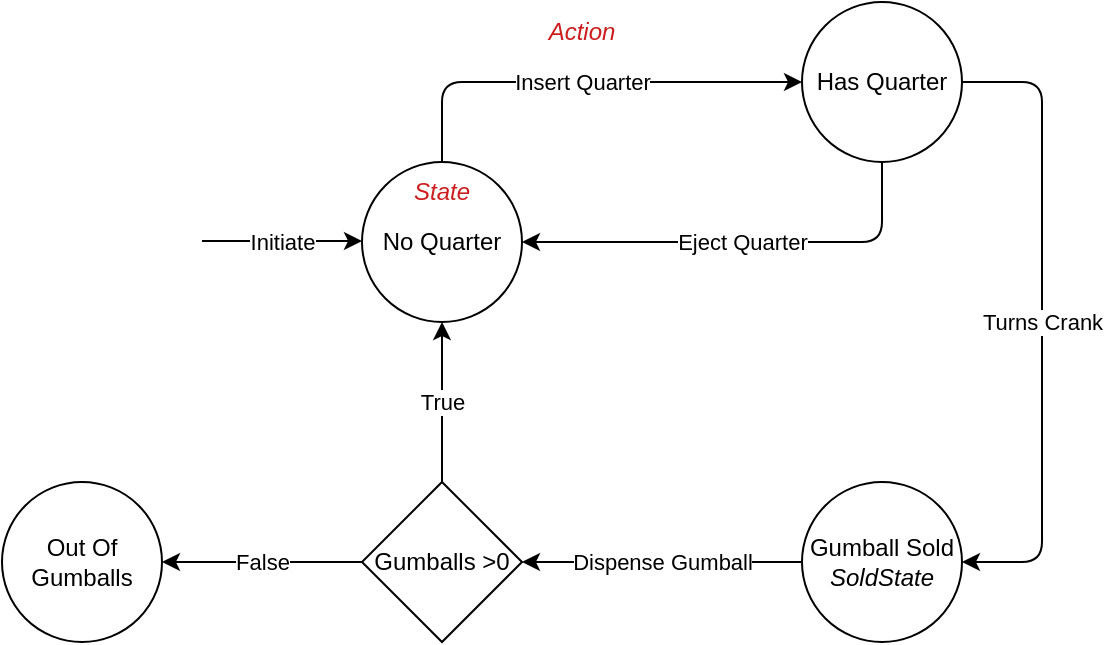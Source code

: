 <mxfile>
    <diagram id="qbMIoLPfNxgFDg0dWaAc" name="Page-1">
        <mxGraphModel dx="716" dy="464" grid="1" gridSize="10" guides="1" tooltips="1" connect="1" arrows="1" fold="1" page="1" pageScale="1" pageWidth="850" pageHeight="1100" math="0" shadow="0">
            <root>
                <mxCell id="0"/>
                <mxCell id="1" parent="0"/>
                <mxCell id="2" value="Out Of Gumballs" style="ellipse;whiteSpace=wrap;html=1;aspect=fixed;" parent="1" vertex="1">
                    <mxGeometry x="100" y="320" width="80" height="80" as="geometry"/>
                </mxCell>
                <mxCell id="10" value="Eject Quarter" style="edgeStyle=orthogonalEdgeStyle;html=1;exitX=0.5;exitY=1;exitDx=0;exitDy=0;entryX=1;entryY=0.5;entryDx=0;entryDy=0;" parent="1" source="3" target="4" edge="1">
                    <mxGeometry relative="1" as="geometry"/>
                </mxCell>
                <mxCell id="11" value="Turns Crank" style="edgeStyle=orthogonalEdgeStyle;html=1;exitX=1;exitY=0.5;exitDx=0;exitDy=0;entryX=1;entryY=0.5;entryDx=0;entryDy=0;" parent="1" source="3" target="5" edge="1">
                    <mxGeometry relative="1" as="geometry">
                        <Array as="points">
                            <mxPoint x="620" y="120"/>
                            <mxPoint x="620" y="360"/>
                        </Array>
                    </mxGeometry>
                </mxCell>
                <mxCell id="3" value="Has Quarter" style="ellipse;whiteSpace=wrap;html=1;aspect=fixed;" parent="1" vertex="1">
                    <mxGeometry x="500" y="80" width="80" height="80" as="geometry"/>
                </mxCell>
                <mxCell id="9" value="Insert Quarter" style="edgeStyle=orthogonalEdgeStyle;html=1;exitX=0.5;exitY=0;exitDx=0;exitDy=0;entryX=0;entryY=0.5;entryDx=0;entryDy=0;" parent="1" source="4" target="3" edge="1">
                    <mxGeometry relative="1" as="geometry"/>
                </mxCell>
                <mxCell id="4" value="No Quarter" style="ellipse;whiteSpace=wrap;html=1;aspect=fixed;" parent="1" vertex="1">
                    <mxGeometry x="280" y="160" width="80" height="80" as="geometry"/>
                </mxCell>
                <mxCell id="13" value="Dispense Gumball" style="edgeStyle=orthogonalEdgeStyle;html=1;" parent="1" source="5" target="12" edge="1">
                    <mxGeometry relative="1" as="geometry"/>
                </mxCell>
                <mxCell id="5" value="Gumball Sold&lt;br&gt;&lt;i&gt;SoldState&lt;/i&gt;" style="ellipse;whiteSpace=wrap;html=1;aspect=fixed;" parent="1" vertex="1">
                    <mxGeometry x="500" y="320" width="80" height="80" as="geometry"/>
                </mxCell>
                <mxCell id="14" value="False" style="edgeStyle=orthogonalEdgeStyle;html=1;" parent="1" source="12" target="2" edge="1">
                    <mxGeometry relative="1" as="geometry">
                        <Array as="points">
                            <mxPoint x="230" y="360"/>
                            <mxPoint x="230" y="360"/>
                        </Array>
                    </mxGeometry>
                </mxCell>
                <mxCell id="15" value="True" style="edgeStyle=orthogonalEdgeStyle;html=1;" parent="1" source="12" target="4" edge="1">
                    <mxGeometry relative="1" as="geometry"/>
                </mxCell>
                <mxCell id="12" value="Gumballs &amp;gt;0" style="rhombus;whiteSpace=wrap;html=1;" parent="1" vertex="1">
                    <mxGeometry x="280" y="320" width="80" height="80" as="geometry"/>
                </mxCell>
                <mxCell id="16" value="Initiate" style="endArrow=classic;html=1;" parent="1" edge="1">
                    <mxGeometry width="50" height="50" relative="1" as="geometry">
                        <mxPoint x="200" y="199.5" as="sourcePoint"/>
                        <mxPoint x="280" y="199.5" as="targetPoint"/>
                    </mxGeometry>
                </mxCell>
                <mxCell id="17" value="&lt;i&gt;State&lt;/i&gt;" style="text;html=1;strokeColor=none;fillColor=none;align=center;verticalAlign=middle;whiteSpace=wrap;rounded=0;fontColor=#cc1e1e;" vertex="1" parent="1">
                    <mxGeometry x="290" y="160" width="60" height="30" as="geometry"/>
                </mxCell>
                <mxCell id="19" value="&lt;i&gt;Action&lt;/i&gt;" style="text;html=1;strokeColor=none;fillColor=none;align=center;verticalAlign=middle;whiteSpace=wrap;rounded=0;fontColor=#cc1e1e;" vertex="1" parent="1">
                    <mxGeometry x="360" y="80" width="60" height="30" as="geometry"/>
                </mxCell>
            </root>
        </mxGraphModel>
    </diagram>
</mxfile>
